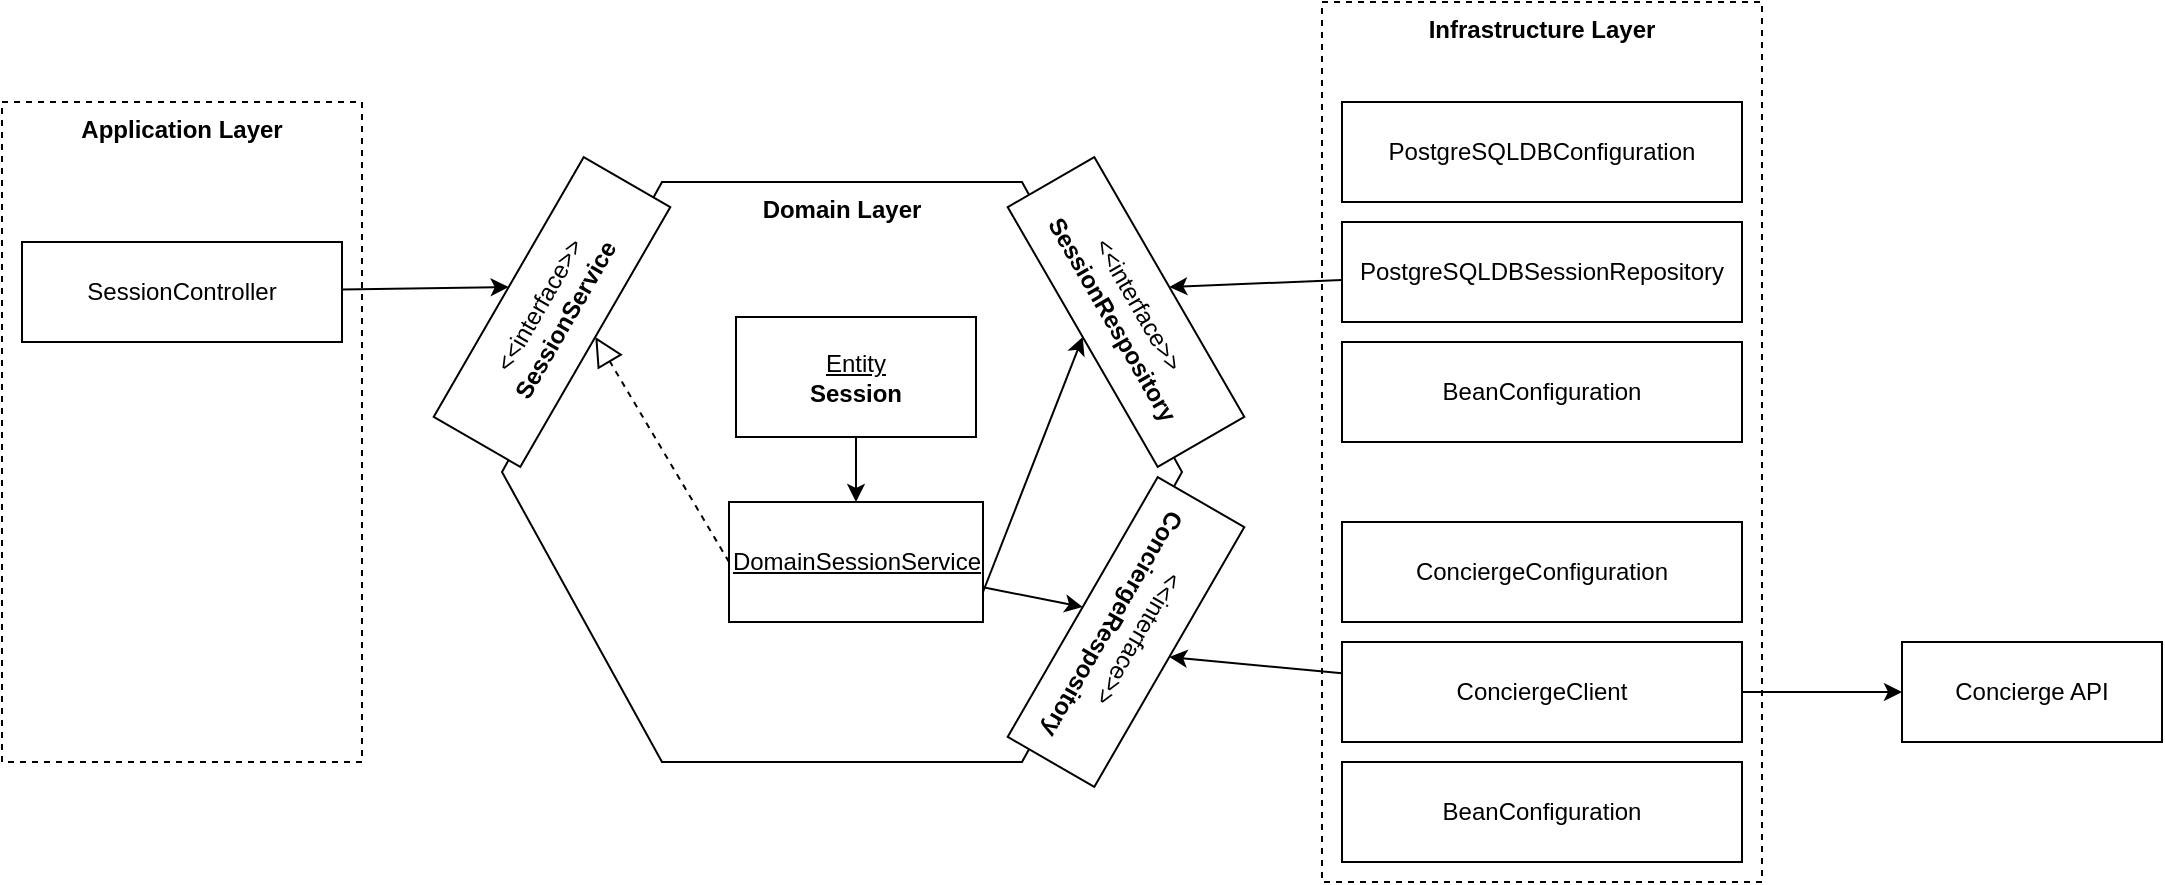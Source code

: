 <mxfile version="18.1.3" type="device"><diagram id="9ev3_8xcWMOf8DwhHR-m" name="Page-1"><mxGraphModel dx="1460" dy="657" grid="1" gridSize="10" guides="1" tooltips="1" connect="1" arrows="1" fold="1" page="1" pageScale="1" pageWidth="1100" pageHeight="850" math="0" shadow="0"><root><mxCell id="0"/><mxCell id="1" parent="0"/><mxCell id="fyo4svslR3c3JsHbzOqa-8" value="&lt;b&gt;Domain Layer&lt;/b&gt;" style="shape=hexagon;perimeter=hexagonPerimeter2;whiteSpace=wrap;html=1;fixedSize=1;size=80;verticalAlign=top;" parent="1" vertex="1"><mxGeometry x="260" y="220" width="340" height="290" as="geometry"/></mxCell><mxCell id="fyo4svslR3c3JsHbzOqa-32" value="&lt;b&gt;Infrastructure Layer&lt;/b&gt;" style="rounded=0;whiteSpace=wrap;html=1;fontColor=default;dashed=1;verticalAlign=top;" parent="1" vertex="1"><mxGeometry x="670" y="130" width="220" height="440" as="geometry"/></mxCell><mxCell id="fyo4svslR3c3JsHbzOqa-31" value="&lt;b&gt;Application Layer&lt;/b&gt;" style="rounded=0;whiteSpace=wrap;html=1;fontColor=default;dashed=1;verticalAlign=top;" parent="1" vertex="1"><mxGeometry x="10" y="180" width="180" height="330" as="geometry"/></mxCell><mxCell id="fyo4svslR3c3JsHbzOqa-51" value="" style="edgeStyle=none;orthogonalLoop=1;jettySize=auto;html=1;fontColor=default;" parent="1" source="fyo4svslR3c3JsHbzOqa-1" target="fyo4svslR3c3JsHbzOqa-50" edge="1"><mxGeometry relative="1" as="geometry"/></mxCell><mxCell id="fyo4svslR3c3JsHbzOqa-1" value="&lt;u&gt;Entity&lt;/u&gt;&lt;br&gt;&lt;b&gt;Session&lt;/b&gt;" style="rounded=0;whiteSpace=wrap;html=1;" parent="1" vertex="1"><mxGeometry x="377" y="287.5" width="120" height="60" as="geometry"/></mxCell><mxCell id="fyo4svslR3c3JsHbzOqa-5" value="&amp;lt;&amp;lt;interface&amp;gt;&amp;gt;&lt;br&gt;&lt;b&gt;SessionService&lt;/b&gt;" style="rounded=0;whiteSpace=wrap;html=1;rotation=-60;textDirection=rtl;fontColor=default;" parent="1" vertex="1"><mxGeometry x="210" y="260" width="150" height="50" as="geometry"/></mxCell><mxCell id="fyo4svslR3c3JsHbzOqa-7" value="" style="endArrow=block;dashed=1;endFill=0;endSize=12;html=1;exitX=0;exitY=0.5;exitDx=0;exitDy=0;entryX=0.5;entryY=1;entryDx=0;entryDy=0;" parent="1" source="fyo4svslR3c3JsHbzOqa-50" target="fyo4svslR3c3JsHbzOqa-5" edge="1"><mxGeometry width="160" relative="1" as="geometry"><mxPoint x="370" y="280" as="sourcePoint"/><mxPoint x="320" y="290" as="targetPoint"/></mxGeometry></mxCell><mxCell id="fyo4svslR3c3JsHbzOqa-12" style="edgeStyle=none;orthogonalLoop=1;jettySize=auto;html=1;entryX=0.5;entryY=0;entryDx=0;entryDy=0;fontColor=default;" parent="1" source="fyo4svslR3c3JsHbzOqa-11" target="fyo4svslR3c3JsHbzOqa-5" edge="1"><mxGeometry relative="1" as="geometry"/></mxCell><mxCell id="fyo4svslR3c3JsHbzOqa-11" value="SessionController" style="rounded=0;whiteSpace=wrap;html=1;" parent="1" vertex="1"><mxGeometry x="20" y="250" width="160" height="50" as="geometry"/></mxCell><mxCell id="fyo4svslR3c3JsHbzOqa-24" value="&amp;lt;&amp;lt;interface&amp;gt;&amp;gt;&lt;br&gt;&lt;b&gt;ConciergeRespository&lt;/b&gt;" style="rounded=0;whiteSpace=wrap;html=1;rotation=-240;textDirection=rtl;fontColor=default;" parent="1" vertex="1"><mxGeometry x="497" y="420" width="150" height="50" as="geometry"/></mxCell><mxCell id="fyo4svslR3c3JsHbzOqa-35" value="" style="edgeStyle=none;orthogonalLoop=1;jettySize=auto;html=1;fontColor=default;" parent="1" source="fyo4svslR3c3JsHbzOqa-36" target="fyo4svslR3c3JsHbzOqa-39" edge="1"><mxGeometry relative="1" as="geometry"/></mxCell><mxCell id="fyo4svslR3c3JsHbzOqa-40" style="edgeStyle=none;orthogonalLoop=1;jettySize=auto;html=1;entryX=0.5;entryY=0;entryDx=0;entryDy=0;fontColor=default;" parent="1" source="fyo4svslR3c3JsHbzOqa-36" target="fyo4svslR3c3JsHbzOqa-24" edge="1"><mxGeometry relative="1" as="geometry"/></mxCell><mxCell id="fyo4svslR3c3JsHbzOqa-36" value="ConciergeClient" style="rounded=0;whiteSpace=wrap;html=1;" parent="1" vertex="1"><mxGeometry x="680" y="450" width="200" height="50" as="geometry"/></mxCell><mxCell id="fyo4svslR3c3JsHbzOqa-37" value="ConciergeConfiguration" style="rounded=0;whiteSpace=wrap;html=1;" parent="1" vertex="1"><mxGeometry x="680" y="390" width="200" height="50" as="geometry"/></mxCell><mxCell id="fyo4svslR3c3JsHbzOqa-38" value="BeanConfiguration" style="rounded=0;whiteSpace=wrap;html=1;" parent="1" vertex="1"><mxGeometry x="680" y="510" width="200" height="50" as="geometry"/></mxCell><mxCell id="fyo4svslR3c3JsHbzOqa-39" value="Concierge API" style="rounded=0;whiteSpace=wrap;html=1;" parent="1" vertex="1"><mxGeometry x="960" y="450" width="130" height="50" as="geometry"/></mxCell><mxCell id="fyo4svslR3c3JsHbzOqa-44" style="edgeStyle=none;orthogonalLoop=1;jettySize=auto;html=1;fontColor=default;exitX=1;exitY=0.75;exitDx=0;exitDy=0;entryX=0.5;entryY=1;entryDx=0;entryDy=0;" parent="1" source="fyo4svslR3c3JsHbzOqa-50" edge="1" target="GHUPKssXVwH5mk3v-ilV-1"><mxGeometry relative="1" as="geometry"><mxPoint x="497" y="295" as="sourcePoint"/><mxPoint x="546.56" y="439.064" as="targetPoint"/></mxGeometry></mxCell><mxCell id="GHUPKssXVwH5mk3v-ilV-7" style="edgeStyle=none;rounded=0;orthogonalLoop=1;jettySize=auto;html=1;entryX=0.5;entryY=1;entryDx=0;entryDy=0;" edge="1" parent="1" source="fyo4svslR3c3JsHbzOqa-50" target="fyo4svslR3c3JsHbzOqa-24"><mxGeometry relative="1" as="geometry"/></mxCell><mxCell id="fyo4svslR3c3JsHbzOqa-50" value="&lt;u&gt;DomainSessionService&lt;/u&gt;" style="rounded=0;whiteSpace=wrap;html=1;" parent="1" vertex="1"><mxGeometry x="373.5" y="380" width="127" height="60" as="geometry"/></mxCell><mxCell id="GHUPKssXVwH5mk3v-ilV-1" value="&amp;lt;&amp;lt;interface&amp;gt;&amp;gt;&lt;br&gt;&lt;b&gt;SessionRespository&lt;/b&gt;" style="rounded=0;whiteSpace=wrap;html=1;rotation=60;textDirection=rtl;fontColor=default;" vertex="1" parent="1"><mxGeometry x="497" y="260" width="150" height="50" as="geometry"/></mxCell><mxCell id="GHUPKssXVwH5mk3v-ilV-5" style="rounded=0;orthogonalLoop=1;jettySize=auto;html=1;entryX=0.5;entryY=0;entryDx=0;entryDy=0;" edge="1" parent="1" source="GHUPKssXVwH5mk3v-ilV-2" target="GHUPKssXVwH5mk3v-ilV-1"><mxGeometry relative="1" as="geometry"/></mxCell><mxCell id="GHUPKssXVwH5mk3v-ilV-2" value="PostgreSQLDBSessionRepository" style="rounded=0;whiteSpace=wrap;html=1;" vertex="1" parent="1"><mxGeometry x="680" y="240" width="200" height="50" as="geometry"/></mxCell><mxCell id="GHUPKssXVwH5mk3v-ilV-3" value="PostgreSQLDBConfiguration" style="rounded=0;whiteSpace=wrap;html=1;" vertex="1" parent="1"><mxGeometry x="680" y="180" width="200" height="50" as="geometry"/></mxCell><mxCell id="GHUPKssXVwH5mk3v-ilV-4" value="BeanConfiguration" style="rounded=0;whiteSpace=wrap;html=1;" vertex="1" parent="1"><mxGeometry x="680" y="300" width="200" height="50" as="geometry"/></mxCell><mxCell id="GHUPKssXVwH5mk3v-ilV-6" style="edgeStyle=none;rounded=0;orthogonalLoop=1;jettySize=auto;html=1;exitX=0.5;exitY=1;exitDx=0;exitDy=0;" edge="1" parent="1" source="GHUPKssXVwH5mk3v-ilV-1" target="GHUPKssXVwH5mk3v-ilV-1"><mxGeometry relative="1" as="geometry"/></mxCell></root></mxGraphModel></diagram></mxfile>